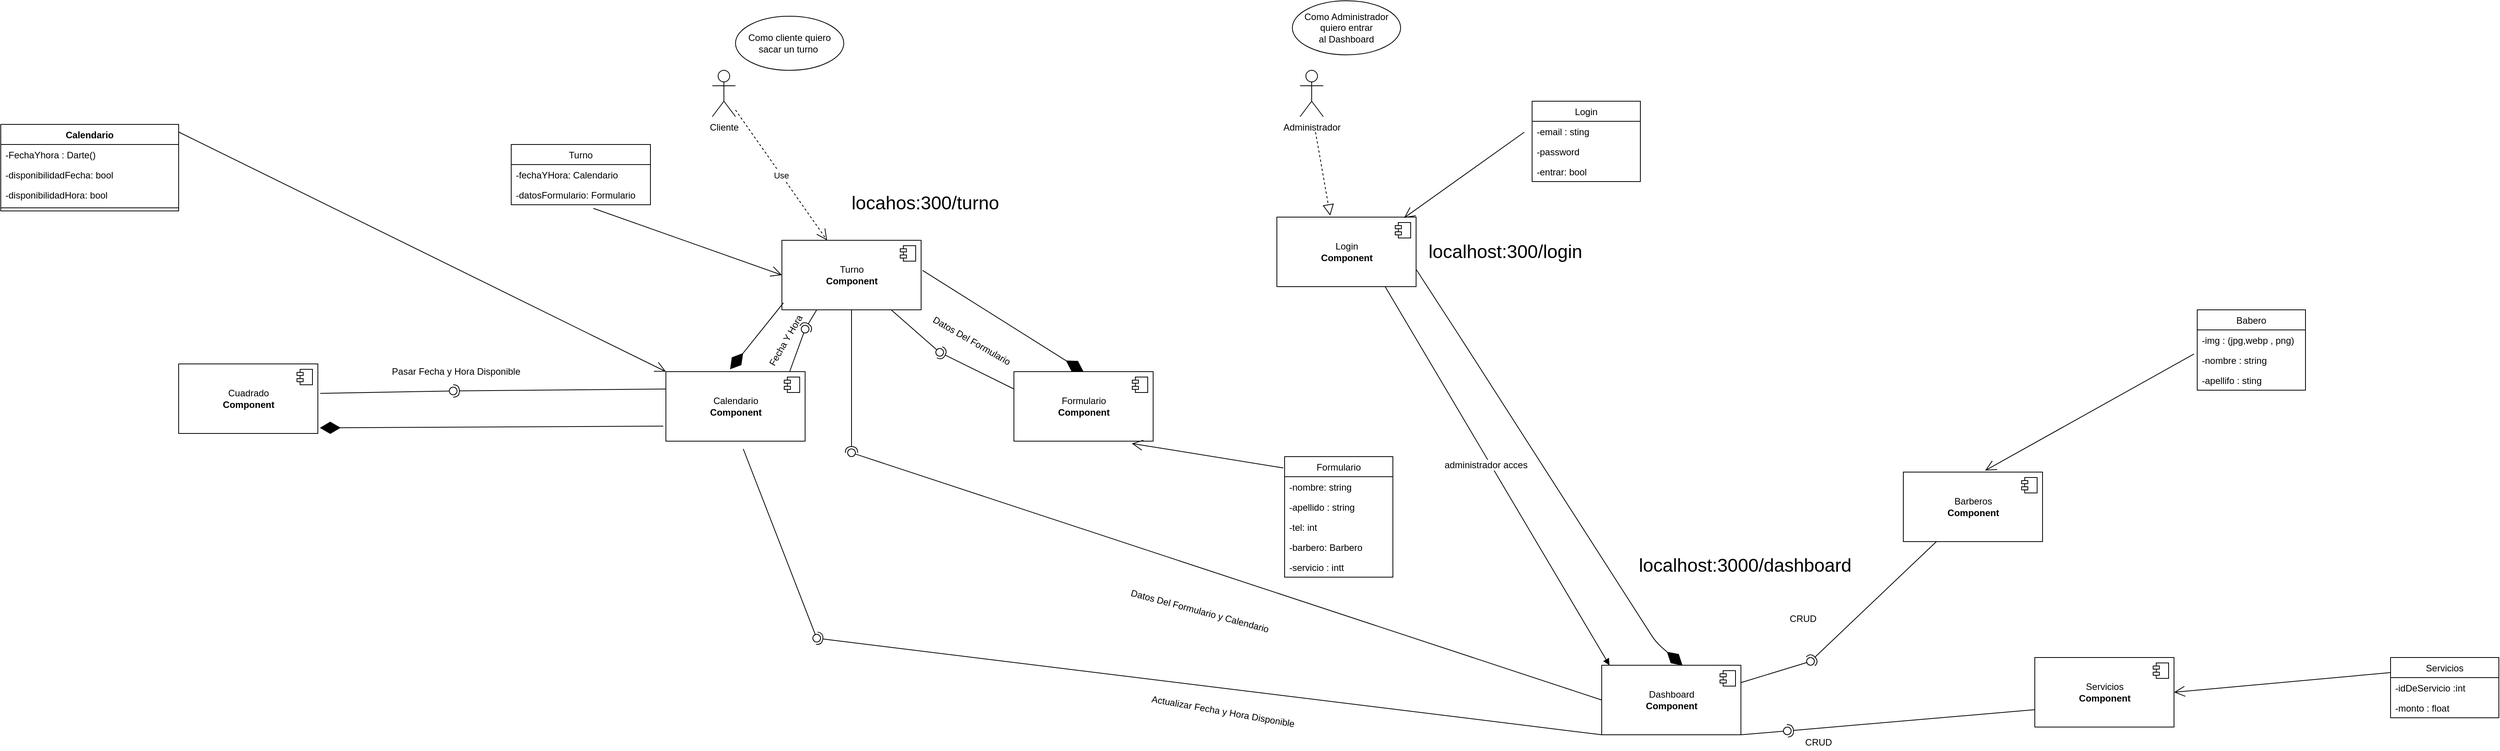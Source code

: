 <mxfile>
    <diagram id="Ov19KBfht4VmxtYchFJS" name="Página-1">
        <mxGraphModel dx="1619" dy="333" grid="1" gridSize="10" guides="1" tooltips="1" connect="1" arrows="1" fold="1" page="1" pageScale="1" pageWidth="827" pageHeight="1169" math="0" shadow="0">
            <root>
                <mxCell id="0"/>
                <mxCell id="1" parent="0"/>
                <mxCell id="8" value="Turno&lt;br&gt;&lt;b&gt;Component&lt;/b&gt;" style="html=1;dropTarget=0;" parent="1" vertex="1">
                    <mxGeometry x="210" y="340" width="180" height="90" as="geometry"/>
                </mxCell>
                <mxCell id="9" value="" style="shape=module;jettyWidth=8;jettyHeight=4;" parent="8" vertex="1">
                    <mxGeometry x="1" width="20" height="20" relative="1" as="geometry">
                        <mxPoint x="-27" y="7" as="offset"/>
                    </mxGeometry>
                </mxCell>
                <mxCell id="10" value="Calendario&lt;br&gt;&lt;b&gt;Component&lt;/b&gt;" style="html=1;dropTarget=0;" parent="1" vertex="1">
                    <mxGeometry x="60" y="510" width="180" height="90" as="geometry"/>
                </mxCell>
                <mxCell id="11" value="" style="shape=module;jettyWidth=8;jettyHeight=4;" parent="10" vertex="1">
                    <mxGeometry x="1" width="20" height="20" relative="1" as="geometry">
                        <mxPoint x="-27" y="7" as="offset"/>
                    </mxGeometry>
                </mxCell>
                <mxCell id="12" value="Formulario&lt;br&gt;&lt;b&gt;Component&lt;/b&gt;" style="html=1;dropTarget=0;" parent="1" vertex="1">
                    <mxGeometry x="510" y="510" width="180" height="90" as="geometry"/>
                </mxCell>
                <mxCell id="13" value="" style="shape=module;jettyWidth=8;jettyHeight=4;" parent="12" vertex="1">
                    <mxGeometry x="1" width="20" height="20" relative="1" as="geometry">
                        <mxPoint x="-27" y="7" as="offset"/>
                    </mxGeometry>
                </mxCell>
                <mxCell id="14" value="" style="endArrow=diamondThin;endFill=1;endSize=24;html=1;entryX=0.461;entryY=-0.033;entryDx=0;entryDy=0;entryPerimeter=0;exitX=0.011;exitY=0.9;exitDx=0;exitDy=0;exitPerimeter=0;" parent="1" source="8" target="10" edge="1">
                    <mxGeometry width="160" relative="1" as="geometry">
                        <mxPoint x="90" y="420" as="sourcePoint"/>
                        <mxPoint x="250" y="420" as="targetPoint"/>
                    </mxGeometry>
                </mxCell>
                <mxCell id="15" value="" style="endArrow=diamondThin;endFill=1;endSize=24;html=1;entryX=0.5;entryY=0;entryDx=0;entryDy=0;exitX=1.01;exitY=0.433;exitDx=0;exitDy=0;exitPerimeter=0;" parent="1" source="8" target="12" edge="1">
                    <mxGeometry width="160" relative="1" as="geometry">
                        <mxPoint x="330" y="450" as="sourcePoint"/>
                        <mxPoint x="490" y="450" as="targetPoint"/>
                    </mxGeometry>
                </mxCell>
                <mxCell id="17" value="Login&lt;br&gt;&lt;b&gt;Component&lt;/b&gt;" style="html=1;dropTarget=0;" parent="1" vertex="1">
                    <mxGeometry x="850" y="310" width="180" height="90" as="geometry"/>
                </mxCell>
                <mxCell id="18" value="" style="shape=module;jettyWidth=8;jettyHeight=4;" parent="17" vertex="1">
                    <mxGeometry x="1" width="20" height="20" relative="1" as="geometry">
                        <mxPoint x="-27" y="7" as="offset"/>
                    </mxGeometry>
                </mxCell>
                <mxCell id="19" value="" style="endArrow=diamondThin;endFill=1;endSize=24;html=1;exitX=1;exitY=0.75;exitDx=0;exitDy=0;entryX=0.581;entryY=0.004;entryDx=0;entryDy=0;entryPerimeter=0;" parent="1" source="17" target="20" edge="1">
                    <mxGeometry width="160" relative="1" as="geometry">
                        <mxPoint x="950" y="420" as="sourcePoint"/>
                        <mxPoint x="1110" y="480" as="targetPoint"/>
                        <Array as="points">
                            <mxPoint x="1090" y="470"/>
                            <mxPoint x="1340" y="860"/>
                        </Array>
                    </mxGeometry>
                </mxCell>
                <mxCell id="20" value="Dashboard&lt;br&gt;&lt;b&gt;Component&lt;/b&gt;" style="html=1;dropTarget=0;" parent="1" vertex="1">
                    <mxGeometry x="1270" y="890" width="180" height="90" as="geometry"/>
                </mxCell>
                <mxCell id="21" value="" style="shape=module;jettyWidth=8;jettyHeight=4;" parent="20" vertex="1">
                    <mxGeometry x="1" width="20" height="20" relative="1" as="geometry">
                        <mxPoint x="-27" y="7" as="offset"/>
                    </mxGeometry>
                </mxCell>
                <mxCell id="23" value="Cuadrado&lt;br&gt;&lt;b&gt;Component&lt;/b&gt;" style="html=1;dropTarget=0;" parent="1" vertex="1">
                    <mxGeometry x="-570" y="500" width="180" height="90" as="geometry"/>
                </mxCell>
                <mxCell id="24" value="" style="shape=module;jettyWidth=8;jettyHeight=4;" parent="23" vertex="1">
                    <mxGeometry x="1" width="20" height="20" relative="1" as="geometry">
                        <mxPoint x="-27" y="7" as="offset"/>
                    </mxGeometry>
                </mxCell>
                <mxCell id="26" value="Calendario" style="swimlane;fontStyle=1;align=center;verticalAlign=top;childLayout=stackLayout;horizontal=1;startSize=26;horizontalStack=0;resizeParent=1;resizeParentMax=0;resizeLast=0;collapsible=1;marginBottom=0;" parent="1" vertex="1">
                    <mxGeometry x="-800" y="190" width="230" height="112" as="geometry"/>
                </mxCell>
                <mxCell id="27" value="-FechaYhora : Darte()" style="text;strokeColor=none;fillColor=none;align=left;verticalAlign=top;spacingLeft=4;spacingRight=4;overflow=hidden;rotatable=0;points=[[0,0.5],[1,0.5]];portConstraint=eastwest;" parent="26" vertex="1">
                    <mxGeometry y="26" width="230" height="26" as="geometry"/>
                </mxCell>
                <mxCell id="31" value="-disponibilidadFecha: bool" style="text;strokeColor=none;fillColor=none;align=left;verticalAlign=top;spacingLeft=4;spacingRight=4;overflow=hidden;rotatable=0;points=[[0,0.5],[1,0.5]];portConstraint=eastwest;" parent="26" vertex="1">
                    <mxGeometry y="52" width="230" height="26" as="geometry"/>
                </mxCell>
                <mxCell id="33" value="-disponibilidadHora: bool" style="text;strokeColor=none;fillColor=none;align=left;verticalAlign=top;spacingLeft=4;spacingRight=4;overflow=hidden;rotatable=0;points=[[0,0.5],[1,0.5]];portConstraint=eastwest;" parent="26" vertex="1">
                    <mxGeometry y="78" width="230" height="26" as="geometry"/>
                </mxCell>
                <mxCell id="28" value="" style="line;strokeWidth=1;fillColor=none;align=left;verticalAlign=middle;spacingTop=-1;spacingLeft=3;spacingRight=3;rotatable=0;labelPosition=right;points=[];portConstraint=eastwest;" parent="26" vertex="1">
                    <mxGeometry y="104" width="230" height="8" as="geometry"/>
                </mxCell>
                <mxCell id="37" value="" style="endArrow=open;endFill=1;endSize=12;html=1;entryX=0;entryY=0;entryDx=0;entryDy=0;exitX=0.998;exitY=0.086;exitDx=0;exitDy=0;exitPerimeter=0;" parent="1" source="26" target="10" edge="1">
                    <mxGeometry width="160" relative="1" as="geometry">
                        <mxPoint x="10" y="290" as="sourcePoint"/>
                        <mxPoint x="170" y="290" as="targetPoint"/>
                    </mxGeometry>
                </mxCell>
                <mxCell id="40" value="" style="rounded=0;orthogonalLoop=1;jettySize=auto;html=1;endArrow=none;endFill=0;sketch=0;sourcePerimeterSpacing=0;targetPerimeterSpacing=0;exitX=1.017;exitY=0.424;exitDx=0;exitDy=0;exitPerimeter=0;" parent="1" source="23" target="42" edge="1">
                    <mxGeometry relative="1" as="geometry">
                        <mxPoint x="-270" y="525" as="sourcePoint"/>
                    </mxGeometry>
                </mxCell>
                <mxCell id="41" value="" style="rounded=0;orthogonalLoop=1;jettySize=auto;html=1;endArrow=halfCircle;endFill=0;entryX=0.5;entryY=0.5;endSize=6;strokeWidth=1;sketch=0;exitX=0;exitY=0.25;exitDx=0;exitDy=0;" parent="1" source="10" target="42" edge="1">
                    <mxGeometry relative="1" as="geometry">
                        <mxPoint x="-230" y="525" as="sourcePoint"/>
                    </mxGeometry>
                </mxCell>
                <mxCell id="42" value="" style="ellipse;whiteSpace=wrap;html=1;align=center;aspect=fixed;resizable=0;points=[];outlineConnect=0;sketch=0;" parent="1" vertex="1">
                    <mxGeometry x="-220" y="530" width="10" height="10" as="geometry"/>
                </mxCell>
                <mxCell id="44" value="" style="endArrow=diamondThin;endFill=1;endSize=24;html=1;entryX=1.014;entryY=0.92;entryDx=0;entryDy=0;entryPerimeter=0;exitX=-0.019;exitY=0.783;exitDx=0;exitDy=0;exitPerimeter=0;" parent="1" source="10" target="23" edge="1">
                    <mxGeometry width="160" relative="1" as="geometry">
                        <mxPoint x="-290" y="560" as="sourcePoint"/>
                        <mxPoint x="-130" y="560" as="targetPoint"/>
                    </mxGeometry>
                </mxCell>
                <mxCell id="45" value="Pasar Fecha y Hora Disponible&amp;nbsp;" style="text;html=1;align=center;verticalAlign=middle;resizable=0;points=[];autosize=1;strokeColor=none;fillColor=none;" parent="1" vertex="1">
                    <mxGeometry x="-300" y="500" width="180" height="20" as="geometry"/>
                </mxCell>
                <mxCell id="46" value="Formulario" style="swimlane;fontStyle=0;childLayout=stackLayout;horizontal=1;startSize=26;fillColor=none;horizontalStack=0;resizeParent=1;resizeParentMax=0;resizeLast=0;collapsible=1;marginBottom=0;" parent="1" vertex="1">
                    <mxGeometry x="860" y="620" width="140" height="156" as="geometry"/>
                </mxCell>
                <mxCell id="47" value="-nombre: string" style="text;strokeColor=none;fillColor=none;align=left;verticalAlign=top;spacingLeft=4;spacingRight=4;overflow=hidden;rotatable=0;points=[[0,0.5],[1,0.5]];portConstraint=eastwest;" parent="46" vertex="1">
                    <mxGeometry y="26" width="140" height="26" as="geometry"/>
                </mxCell>
                <mxCell id="48" value="-apellido : string" style="text;strokeColor=none;fillColor=none;align=left;verticalAlign=top;spacingLeft=4;spacingRight=4;overflow=hidden;rotatable=0;points=[[0,0.5],[1,0.5]];portConstraint=eastwest;" parent="46" vertex="1">
                    <mxGeometry y="52" width="140" height="26" as="geometry"/>
                </mxCell>
                <mxCell id="49" value="-tel: int" style="text;strokeColor=none;fillColor=none;align=left;verticalAlign=top;spacingLeft=4;spacingRight=4;overflow=hidden;rotatable=0;points=[[0,0.5],[1,0.5]];portConstraint=eastwest;" parent="46" vertex="1">
                    <mxGeometry y="78" width="140" height="26" as="geometry"/>
                </mxCell>
                <mxCell id="50" value="-barbero: Barbero" style="text;strokeColor=none;fillColor=none;align=left;verticalAlign=top;spacingLeft=4;spacingRight=4;overflow=hidden;rotatable=0;points=[[0,0.5],[1,0.5]];portConstraint=eastwest;" parent="46" vertex="1">
                    <mxGeometry y="104" width="140" height="26" as="geometry"/>
                </mxCell>
                <mxCell id="51" value="-servicio : intt" style="text;strokeColor=none;fillColor=none;align=left;verticalAlign=top;spacingLeft=4;spacingRight=4;overflow=hidden;rotatable=0;points=[[0,0.5],[1,0.5]];portConstraint=eastwest;" parent="46" vertex="1">
                    <mxGeometry y="130" width="140" height="26" as="geometry"/>
                </mxCell>
                <mxCell id="52" value="" style="endArrow=open;endFill=1;endSize=12;html=1;entryX=0.847;entryY=1.033;entryDx=0;entryDy=0;entryPerimeter=0;exitX=-0.012;exitY=0.094;exitDx=0;exitDy=0;exitPerimeter=0;" parent="1" source="46" target="12" edge="1">
                    <mxGeometry width="160" relative="1" as="geometry">
                        <mxPoint x="610" y="680" as="sourcePoint"/>
                        <mxPoint x="770" y="680" as="targetPoint"/>
                    </mxGeometry>
                </mxCell>
                <mxCell id="56" value="" style="rounded=0;orthogonalLoop=1;jettySize=auto;html=1;endArrow=none;endFill=0;sketch=0;sourcePerimeterSpacing=0;targetPerimeterSpacing=0;" parent="1" source="8" target="58" edge="1">
                    <mxGeometry relative="1" as="geometry">
                        <mxPoint x="394" y="485" as="sourcePoint"/>
                    </mxGeometry>
                </mxCell>
                <mxCell id="57" value="" style="rounded=0;orthogonalLoop=1;jettySize=auto;html=1;endArrow=halfCircle;endFill=0;entryX=0.5;entryY=0.5;endSize=6;strokeWidth=1;sketch=0;exitX=0;exitY=0.25;exitDx=0;exitDy=0;" parent="1" source="12" target="58" edge="1">
                    <mxGeometry relative="1" as="geometry">
                        <mxPoint x="434" y="485" as="sourcePoint"/>
                    </mxGeometry>
                </mxCell>
                <mxCell id="58" value="" style="ellipse;whiteSpace=wrap;html=1;align=center;aspect=fixed;resizable=0;points=[];outlineConnect=0;sketch=0;" parent="1" vertex="1">
                    <mxGeometry x="409" y="480" width="10" height="10" as="geometry"/>
                </mxCell>
                <mxCell id="59" value="Datos Del Formulario" style="text;html=1;align=center;verticalAlign=middle;resizable=0;points=[];autosize=1;strokeColor=none;fillColor=none;rotation=30;" parent="1" vertex="1">
                    <mxGeometry x="390" y="460" width="130" height="20" as="geometry"/>
                </mxCell>
                <mxCell id="60" value="" style="rounded=0;orthogonalLoop=1;jettySize=auto;html=1;endArrow=none;endFill=0;sketch=0;sourcePerimeterSpacing=0;targetPerimeterSpacing=0;exitX=0.889;exitY=0;exitDx=0;exitDy=0;exitPerimeter=0;" parent="1" source="10" target="62" edge="1">
                    <mxGeometry relative="1" as="geometry">
                        <mxPoint x="220" y="455" as="sourcePoint"/>
                    </mxGeometry>
                </mxCell>
                <mxCell id="61" value="" style="rounded=0;orthogonalLoop=1;jettySize=auto;html=1;endArrow=halfCircle;endFill=0;entryX=0.5;entryY=0.5;endSize=6;strokeWidth=1;sketch=0;exitX=0.25;exitY=1;exitDx=0;exitDy=0;" parent="1" source="8" target="62" edge="1">
                    <mxGeometry relative="1" as="geometry">
                        <mxPoint x="260" y="455" as="sourcePoint"/>
                    </mxGeometry>
                </mxCell>
                <mxCell id="62" value="" style="ellipse;whiteSpace=wrap;html=1;align=center;aspect=fixed;resizable=0;points=[];outlineConnect=0;sketch=0;" parent="1" vertex="1">
                    <mxGeometry x="235" y="450" width="10" height="10" as="geometry"/>
                </mxCell>
                <mxCell id="63" value="Fecha Y Hora" style="text;html=1;align=center;verticalAlign=middle;resizable=0;points=[];autosize=1;strokeColor=none;fillColor=none;rotation=-60;" parent="1" vertex="1">
                    <mxGeometry x="170" y="460" width="90" height="20" as="geometry"/>
                </mxCell>
                <mxCell id="64" value="" style="rounded=0;orthogonalLoop=1;jettySize=auto;html=1;endArrow=none;endFill=0;sketch=0;sourcePerimeterSpacing=0;targetPerimeterSpacing=0;exitX=0;exitY=0.5;exitDx=0;exitDy=0;" parent="1" source="20" target="66" edge="1">
                    <mxGeometry relative="1" as="geometry">
                        <mxPoint x="1250" y="940" as="sourcePoint"/>
                    </mxGeometry>
                </mxCell>
                <mxCell id="65" value="" style="rounded=0;orthogonalLoop=1;jettySize=auto;html=1;endArrow=halfCircle;endFill=0;entryX=0.5;entryY=0.5;endSize=6;strokeWidth=1;sketch=0;exitX=0.5;exitY=1;exitDx=0;exitDy=0;" parent="1" source="8" target="66" edge="1">
                    <mxGeometry relative="1" as="geometry">
                        <mxPoint x="320" y="615" as="sourcePoint"/>
                    </mxGeometry>
                </mxCell>
                <mxCell id="66" value="" style="ellipse;whiteSpace=wrap;html=1;align=center;aspect=fixed;resizable=0;points=[];outlineConnect=0;sketch=0;" parent="1" vertex="1">
                    <mxGeometry x="295" y="610" width="10" height="10" as="geometry"/>
                </mxCell>
                <mxCell id="68" value="Datos Del Formulario y Calendario" style="text;html=1;align=center;verticalAlign=middle;resizable=0;points=[];autosize=1;strokeColor=none;fillColor=none;rotation=15;" parent="1" vertex="1">
                    <mxGeometry x="650" y="810" width="200" height="20" as="geometry"/>
                </mxCell>
                <mxCell id="70" value="Login" style="swimlane;fontStyle=0;childLayout=stackLayout;horizontal=1;startSize=26;fillColor=none;horizontalStack=0;resizeParent=1;resizeParentMax=0;resizeLast=0;collapsible=1;marginBottom=0;" parent="1" vertex="1">
                    <mxGeometry x="1180" y="160" width="140" height="104" as="geometry"/>
                </mxCell>
                <mxCell id="71" value="-email : sting" style="text;strokeColor=none;fillColor=none;align=left;verticalAlign=top;spacingLeft=4;spacingRight=4;overflow=hidden;rotatable=0;points=[[0,0.5],[1,0.5]];portConstraint=eastwest;" parent="70" vertex="1">
                    <mxGeometry y="26" width="140" height="26" as="geometry"/>
                </mxCell>
                <mxCell id="72" value="-password" style="text;strokeColor=none;fillColor=none;align=left;verticalAlign=top;spacingLeft=4;spacingRight=4;overflow=hidden;rotatable=0;points=[[0,0.5],[1,0.5]];portConstraint=eastwest;" parent="70" vertex="1">
                    <mxGeometry y="52" width="140" height="26" as="geometry"/>
                </mxCell>
                <mxCell id="73" value="-entrar: bool" style="text;strokeColor=none;fillColor=none;align=left;verticalAlign=top;spacingLeft=4;spacingRight=4;overflow=hidden;rotatable=0;points=[[0,0.5],[1,0.5]];portConstraint=eastwest;" parent="70" vertex="1">
                    <mxGeometry y="78" width="140" height="26" as="geometry"/>
                </mxCell>
                <mxCell id="74" value="" style="endArrow=open;endFill=1;endSize=12;html=1;entryX=0.914;entryY=0.011;entryDx=0;entryDy=0;entryPerimeter=0;" parent="1" target="17" edge="1">
                    <mxGeometry width="160" relative="1" as="geometry">
                        <mxPoint x="1170" y="200" as="sourcePoint"/>
                        <mxPoint x="1130" y="200" as="targetPoint"/>
                    </mxGeometry>
                </mxCell>
                <mxCell id="75" value="Administrador" style="shape=umlActor;verticalLabelPosition=bottom;verticalAlign=top;html=1;" parent="1" vertex="1">
                    <mxGeometry x="880" y="120" width="30" height="60" as="geometry"/>
                </mxCell>
                <mxCell id="76" value="" style="endArrow=block;dashed=1;endFill=0;endSize=12;html=1;entryX=0.383;entryY=-0.022;entryDx=0;entryDy=0;entryPerimeter=0;" parent="1" target="17" edge="1">
                    <mxGeometry width="160" relative="1" as="geometry">
                        <mxPoint x="900" y="200" as="sourcePoint"/>
                        <mxPoint x="1020" y="230" as="targetPoint"/>
                    </mxGeometry>
                </mxCell>
                <mxCell id="77" value="Como Administrador quiero entrar al&amp;nbsp;&lt;span&gt;Dashboard&lt;/span&gt;" style="ellipse;whiteSpace=wrap;html=1;" parent="1" vertex="1">
                    <mxGeometry x="870" y="30" width="140" height="70" as="geometry"/>
                </mxCell>
                <mxCell id="82" value="&lt;span style=&quot;font-size: 12px&quot;&gt;administrador acces&lt;/span&gt;" style="html=1;verticalAlign=bottom;endArrow=block;entryX=0.056;entryY=0;entryDx=0;entryDy=0;entryPerimeter=0;" parent="1" target="20" edge="1">
                    <mxGeometry x="-0.042" y="-10" width="80" relative="1" as="geometry">
                        <mxPoint x="990" y="400" as="sourcePoint"/>
                        <mxPoint x="1060" y="530" as="targetPoint"/>
                        <mxPoint as="offset"/>
                    </mxGeometry>
                </mxCell>
                <mxCell id="88" value="Cliente&lt;br&gt;&lt;br&gt;" style="shape=umlActor;verticalLabelPosition=bottom;verticalAlign=top;html=1;" parent="1" vertex="1">
                    <mxGeometry x="120" y="120" width="30" height="60" as="geometry"/>
                </mxCell>
                <mxCell id="89" value="Como cliente quiero sacar un turno&amp;nbsp;" style="ellipse;whiteSpace=wrap;html=1;" parent="1" vertex="1">
                    <mxGeometry x="150" y="50" width="140" height="70" as="geometry"/>
                </mxCell>
                <mxCell id="90" value="Use" style="endArrow=open;endSize=12;dashed=1;html=1;" parent="1" source="88" target="8" edge="1">
                    <mxGeometry width="160" relative="1" as="geometry">
                        <mxPoint x="150" y="220" as="sourcePoint"/>
                        <mxPoint x="310" y="220" as="targetPoint"/>
                    </mxGeometry>
                </mxCell>
                <mxCell id="91" value="" style="rounded=0;orthogonalLoop=1;jettySize=auto;html=1;endArrow=none;endFill=0;sketch=0;sourcePerimeterSpacing=0;targetPerimeterSpacing=0;" parent="1" target="93" edge="1">
                    <mxGeometry relative="1" as="geometry">
                        <mxPoint x="160" y="610" as="sourcePoint"/>
                    </mxGeometry>
                </mxCell>
                <mxCell id="92" value="" style="rounded=0;orthogonalLoop=1;jettySize=auto;html=1;endArrow=halfCircle;endFill=0;entryX=0.5;entryY=0.5;endSize=6;strokeWidth=1;sketch=0;exitX=0;exitY=1;exitDx=0;exitDy=0;" parent="1" source="20" target="93" edge="1">
                    <mxGeometry relative="1" as="geometry">
                        <mxPoint x="275" y="855" as="sourcePoint"/>
                    </mxGeometry>
                </mxCell>
                <mxCell id="93" value="" style="ellipse;whiteSpace=wrap;html=1;align=center;aspect=fixed;resizable=0;points=[];outlineConnect=0;sketch=0;" parent="1" vertex="1">
                    <mxGeometry x="250" y="850" width="10" height="10" as="geometry"/>
                </mxCell>
                <mxCell id="94" value="Actualizar Fecha y Hora Disponible" style="text;html=1;align=center;verticalAlign=middle;resizable=0;points=[];autosize=1;strokeColor=none;fillColor=none;rotation=10;" parent="1" vertex="1">
                    <mxGeometry x="680" y="940" width="200" height="20" as="geometry"/>
                </mxCell>
                <mxCell id="95" value="Barberos&lt;br&gt;&lt;b&gt;Component&lt;/b&gt;" style="html=1;dropTarget=0;" parent="1" vertex="1">
                    <mxGeometry x="1660" y="640" width="180" height="90" as="geometry"/>
                </mxCell>
                <mxCell id="96" value="" style="shape=module;jettyWidth=8;jettyHeight=4;" parent="95" vertex="1">
                    <mxGeometry x="1" width="20" height="20" relative="1" as="geometry">
                        <mxPoint x="-27" y="7" as="offset"/>
                    </mxGeometry>
                </mxCell>
                <mxCell id="97" value="Servicios&lt;br&gt;&lt;b&gt;Component&lt;/b&gt;" style="html=1;dropTarget=0;" parent="1" vertex="1">
                    <mxGeometry x="1830" y="880" width="180" height="90" as="geometry"/>
                </mxCell>
                <mxCell id="98" value="" style="shape=module;jettyWidth=8;jettyHeight=4;" parent="97" vertex="1">
                    <mxGeometry x="1" width="20" height="20" relative="1" as="geometry">
                        <mxPoint x="-27" y="7" as="offset"/>
                    </mxGeometry>
                </mxCell>
                <mxCell id="99" value="" style="rounded=0;orthogonalLoop=1;jettySize=auto;html=1;endArrow=none;endFill=0;sketch=0;sourcePerimeterSpacing=0;targetPerimeterSpacing=0;exitX=1;exitY=0.25;exitDx=0;exitDy=0;" parent="1" source="20" target="101" edge="1">
                    <mxGeometry relative="1" as="geometry">
                        <mxPoint x="1520" y="885" as="sourcePoint"/>
                    </mxGeometry>
                </mxCell>
                <mxCell id="100" value="" style="rounded=0;orthogonalLoop=1;jettySize=auto;html=1;endArrow=halfCircle;endFill=0;entryX=0.5;entryY=0.5;endSize=6;strokeWidth=1;sketch=0;" parent="1" source="95" target="101" edge="1">
                    <mxGeometry relative="1" as="geometry">
                        <mxPoint x="1560" y="885" as="sourcePoint"/>
                    </mxGeometry>
                </mxCell>
                <mxCell id="101" value="" style="ellipse;whiteSpace=wrap;html=1;align=center;aspect=fixed;resizable=0;points=[];outlineConnect=0;sketch=0;" parent="1" vertex="1">
                    <mxGeometry x="1535" y="880" width="10" height="10" as="geometry"/>
                </mxCell>
                <mxCell id="102" value="" style="rounded=0;orthogonalLoop=1;jettySize=auto;html=1;endArrow=none;endFill=0;sketch=0;sourcePerimeterSpacing=0;targetPerimeterSpacing=0;exitX=1;exitY=1;exitDx=0;exitDy=0;" parent="1" source="20" target="104" edge="1">
                    <mxGeometry relative="1" as="geometry">
                        <mxPoint x="1490" y="975" as="sourcePoint"/>
                    </mxGeometry>
                </mxCell>
                <mxCell id="103" value="" style="rounded=0;orthogonalLoop=1;jettySize=auto;html=1;endArrow=halfCircle;endFill=0;entryX=0.5;entryY=0.5;endSize=6;strokeWidth=1;sketch=0;exitX=0;exitY=0.75;exitDx=0;exitDy=0;" parent="1" source="97" target="104" edge="1">
                    <mxGeometry relative="1" as="geometry">
                        <mxPoint x="1540" y="975" as="sourcePoint"/>
                    </mxGeometry>
                </mxCell>
                <mxCell id="104" value="" style="ellipse;whiteSpace=wrap;html=1;align=center;aspect=fixed;resizable=0;points=[];outlineConnect=0;sketch=0;" parent="1" vertex="1">
                    <mxGeometry x="1505" y="970" width="10" height="10" as="geometry"/>
                </mxCell>
                <mxCell id="105" value="CRUD" style="text;html=1;align=center;verticalAlign=middle;resizable=0;points=[];autosize=1;strokeColor=none;fillColor=none;" parent="1" vertex="1">
                    <mxGeometry x="1505" y="820" width="50" height="20" as="geometry"/>
                </mxCell>
                <mxCell id="106" value="CRUD" style="text;html=1;align=center;verticalAlign=middle;resizable=0;points=[];autosize=1;strokeColor=none;fillColor=none;" parent="1" vertex="1">
                    <mxGeometry x="1525" y="980" width="50" height="20" as="geometry"/>
                </mxCell>
                <mxCell id="107" value="Babero" style="swimlane;fontStyle=0;childLayout=stackLayout;horizontal=1;startSize=26;fillColor=none;horizontalStack=0;resizeParent=1;resizeParentMax=0;resizeLast=0;collapsible=1;marginBottom=0;" parent="1" vertex="1">
                    <mxGeometry x="2040" y="430" width="140" height="104" as="geometry"/>
                </mxCell>
                <mxCell id="108" value="-img : (jpg,webp , png)" style="text;strokeColor=none;fillColor=none;align=left;verticalAlign=top;spacingLeft=4;spacingRight=4;overflow=hidden;rotatable=0;points=[[0,0.5],[1,0.5]];portConstraint=eastwest;" parent="107" vertex="1">
                    <mxGeometry y="26" width="140" height="26" as="geometry"/>
                </mxCell>
                <mxCell id="109" value="-nombre : string" style="text;strokeColor=none;fillColor=none;align=left;verticalAlign=top;spacingLeft=4;spacingRight=4;overflow=hidden;rotatable=0;points=[[0,0.5],[1,0.5]];portConstraint=eastwest;" parent="107" vertex="1">
                    <mxGeometry y="52" width="140" height="26" as="geometry"/>
                </mxCell>
                <mxCell id="110" value="-apellifo : sting " style="text;strokeColor=none;fillColor=none;align=left;verticalAlign=top;spacingLeft=4;spacingRight=4;overflow=hidden;rotatable=0;points=[[0,0.5],[1,0.5]];portConstraint=eastwest;" parent="107" vertex="1">
                    <mxGeometry y="78" width="140" height="26" as="geometry"/>
                </mxCell>
                <mxCell id="114" value="" style="endArrow=open;endFill=1;endSize=12;html=1;entryX=0.588;entryY=-0.022;entryDx=0;entryDy=0;entryPerimeter=0;exitX=-0.03;exitY=0.199;exitDx=0;exitDy=0;exitPerimeter=0;" parent="1" source="109" target="95" edge="1">
                    <mxGeometry width="160" relative="1" as="geometry">
                        <mxPoint x="1810" y="520" as="sourcePoint"/>
                        <mxPoint x="1970" y="520" as="targetPoint"/>
                    </mxGeometry>
                </mxCell>
                <mxCell id="115" value="Servicios" style="swimlane;fontStyle=0;childLayout=stackLayout;horizontal=1;startSize=26;fillColor=none;horizontalStack=0;resizeParent=1;resizeParentMax=0;resizeLast=0;collapsible=1;marginBottom=0;" parent="1" vertex="1">
                    <mxGeometry x="2290" y="880" width="140" height="78" as="geometry"/>
                </mxCell>
                <mxCell id="116" value="-idDeServicio :int" style="text;strokeColor=none;fillColor=none;align=left;verticalAlign=top;spacingLeft=4;spacingRight=4;overflow=hidden;rotatable=0;points=[[0,0.5],[1,0.5]];portConstraint=eastwest;" parent="115" vertex="1">
                    <mxGeometry y="26" width="140" height="26" as="geometry"/>
                </mxCell>
                <mxCell id="117" value="-monto : float" style="text;strokeColor=none;fillColor=none;align=left;verticalAlign=top;spacingLeft=4;spacingRight=4;overflow=hidden;rotatable=0;points=[[0,0.5],[1,0.5]];portConstraint=eastwest;" parent="115" vertex="1">
                    <mxGeometry y="52" width="140" height="26" as="geometry"/>
                </mxCell>
                <mxCell id="119" value="" style="endArrow=open;endFill=1;endSize=12;html=1;entryX=1;entryY=0.5;entryDx=0;entryDy=0;exitX=0;exitY=0.25;exitDx=0;exitDy=0;" parent="1" source="115" target="97" edge="1">
                    <mxGeometry width="160" relative="1" as="geometry">
                        <mxPoint x="2090" y="910" as="sourcePoint"/>
                        <mxPoint x="2250" y="910" as="targetPoint"/>
                    </mxGeometry>
                </mxCell>
                <mxCell id="120" value="Turno" style="swimlane;fontStyle=0;childLayout=stackLayout;horizontal=1;startSize=26;fillColor=none;horizontalStack=0;resizeParent=1;resizeParentMax=0;resizeLast=0;collapsible=1;marginBottom=0;" vertex="1" parent="1">
                    <mxGeometry x="-140" y="216" width="180" height="78" as="geometry"/>
                </mxCell>
                <mxCell id="122" value="-fechaYHora: Calendario" style="text;strokeColor=none;fillColor=none;align=left;verticalAlign=top;spacingLeft=4;spacingRight=4;overflow=hidden;rotatable=0;points=[[0,0.5],[1,0.5]];portConstraint=eastwest;" vertex="1" parent="120">
                    <mxGeometry y="26" width="180" height="26" as="geometry"/>
                </mxCell>
                <mxCell id="123" value="-datosFormulario: Formulario" style="text;strokeColor=none;fillColor=none;align=left;verticalAlign=top;spacingLeft=4;spacingRight=4;overflow=hidden;rotatable=0;points=[[0,0.5],[1,0.5]];portConstraint=eastwest;" vertex="1" parent="120">
                    <mxGeometry y="52" width="180" height="26" as="geometry"/>
                </mxCell>
                <mxCell id="124" value="" style="endArrow=open;endFill=1;endSize=12;html=1;entryX=0;entryY=0.5;entryDx=0;entryDy=0;exitX=0.59;exitY=1.177;exitDx=0;exitDy=0;exitPerimeter=0;" edge="1" parent="1" source="123" target="8">
                    <mxGeometry width="160" relative="1" as="geometry">
                        <mxPoint x="-10" y="330" as="sourcePoint"/>
                        <mxPoint x="150" y="330" as="targetPoint"/>
                    </mxGeometry>
                </mxCell>
                <mxCell id="125" value="&lt;font style=&quot;font-size: 24px&quot;&gt;locahos:300/turno&lt;/font&gt;" style="text;html=1;align=center;verticalAlign=middle;resizable=0;points=[];autosize=1;strokeColor=none;fillColor=none;" vertex="1" parent="1">
                    <mxGeometry x="290" y="282" width="210" height="20" as="geometry"/>
                </mxCell>
                <mxCell id="126" value="localhost:300/login" style="text;html=1;align=center;verticalAlign=middle;resizable=0;points=[];autosize=1;strokeColor=none;fillColor=none;fontSize=24;" vertex="1" parent="1">
                    <mxGeometry x="1040" y="340" width="210" height="30" as="geometry"/>
                </mxCell>
                <mxCell id="127" value="localhost:3000/dashboard" style="text;html=1;align=center;verticalAlign=middle;resizable=0;points=[];autosize=1;strokeColor=none;fillColor=none;fontSize=24;" vertex="1" parent="1">
                    <mxGeometry x="1310" y="746" width="290" height="30" as="geometry"/>
                </mxCell>
            </root>
        </mxGraphModel>
    </diagram>
</mxfile>